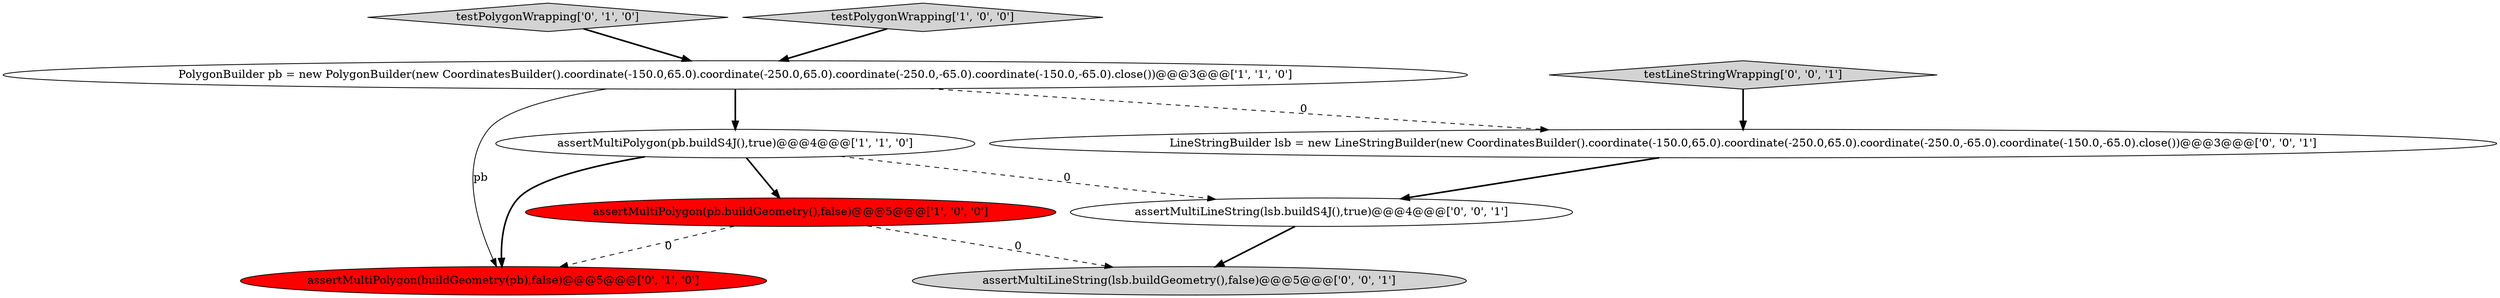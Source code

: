 digraph {
9 [style = filled, label = "LineStringBuilder lsb = new LineStringBuilder(new CoordinatesBuilder().coordinate(-150.0,65.0).coordinate(-250.0,65.0).coordinate(-250.0,-65.0).coordinate(-150.0,-65.0).close())@@@3@@@['0', '0', '1']", fillcolor = white, shape = ellipse image = "AAA0AAABBB3BBB"];
3 [style = filled, label = "PolygonBuilder pb = new PolygonBuilder(new CoordinatesBuilder().coordinate(-150.0,65.0).coordinate(-250.0,65.0).coordinate(-250.0,-65.0).coordinate(-150.0,-65.0).close())@@@3@@@['1', '1', '0']", fillcolor = white, shape = ellipse image = "AAA0AAABBB1BBB"];
6 [style = filled, label = "assertMultiLineString(lsb.buildS4J(),true)@@@4@@@['0', '0', '1']", fillcolor = white, shape = ellipse image = "AAA0AAABBB3BBB"];
4 [style = filled, label = "assertMultiPolygon(buildGeometry(pb),false)@@@5@@@['0', '1', '0']", fillcolor = red, shape = ellipse image = "AAA1AAABBB2BBB"];
5 [style = filled, label = "testPolygonWrapping['0', '1', '0']", fillcolor = lightgray, shape = diamond image = "AAA0AAABBB2BBB"];
7 [style = filled, label = "testLineStringWrapping['0', '0', '1']", fillcolor = lightgray, shape = diamond image = "AAA0AAABBB3BBB"];
1 [style = filled, label = "assertMultiPolygon(pb.buildGeometry(),false)@@@5@@@['1', '0', '0']", fillcolor = red, shape = ellipse image = "AAA1AAABBB1BBB"];
8 [style = filled, label = "assertMultiLineString(lsb.buildGeometry(),false)@@@5@@@['0', '0', '1']", fillcolor = lightgray, shape = ellipse image = "AAA0AAABBB3BBB"];
0 [style = filled, label = "assertMultiPolygon(pb.buildS4J(),true)@@@4@@@['1', '1', '0']", fillcolor = white, shape = ellipse image = "AAA0AAABBB1BBB"];
2 [style = filled, label = "testPolygonWrapping['1', '0', '0']", fillcolor = lightgray, shape = diamond image = "AAA0AAABBB1BBB"];
5->3 [style = bold, label=""];
6->8 [style = bold, label=""];
7->9 [style = bold, label=""];
3->4 [style = solid, label="pb"];
1->4 [style = dashed, label="0"];
1->8 [style = dashed, label="0"];
3->9 [style = dashed, label="0"];
0->4 [style = bold, label=""];
0->1 [style = bold, label=""];
3->0 [style = bold, label=""];
2->3 [style = bold, label=""];
9->6 [style = bold, label=""];
0->6 [style = dashed, label="0"];
}
